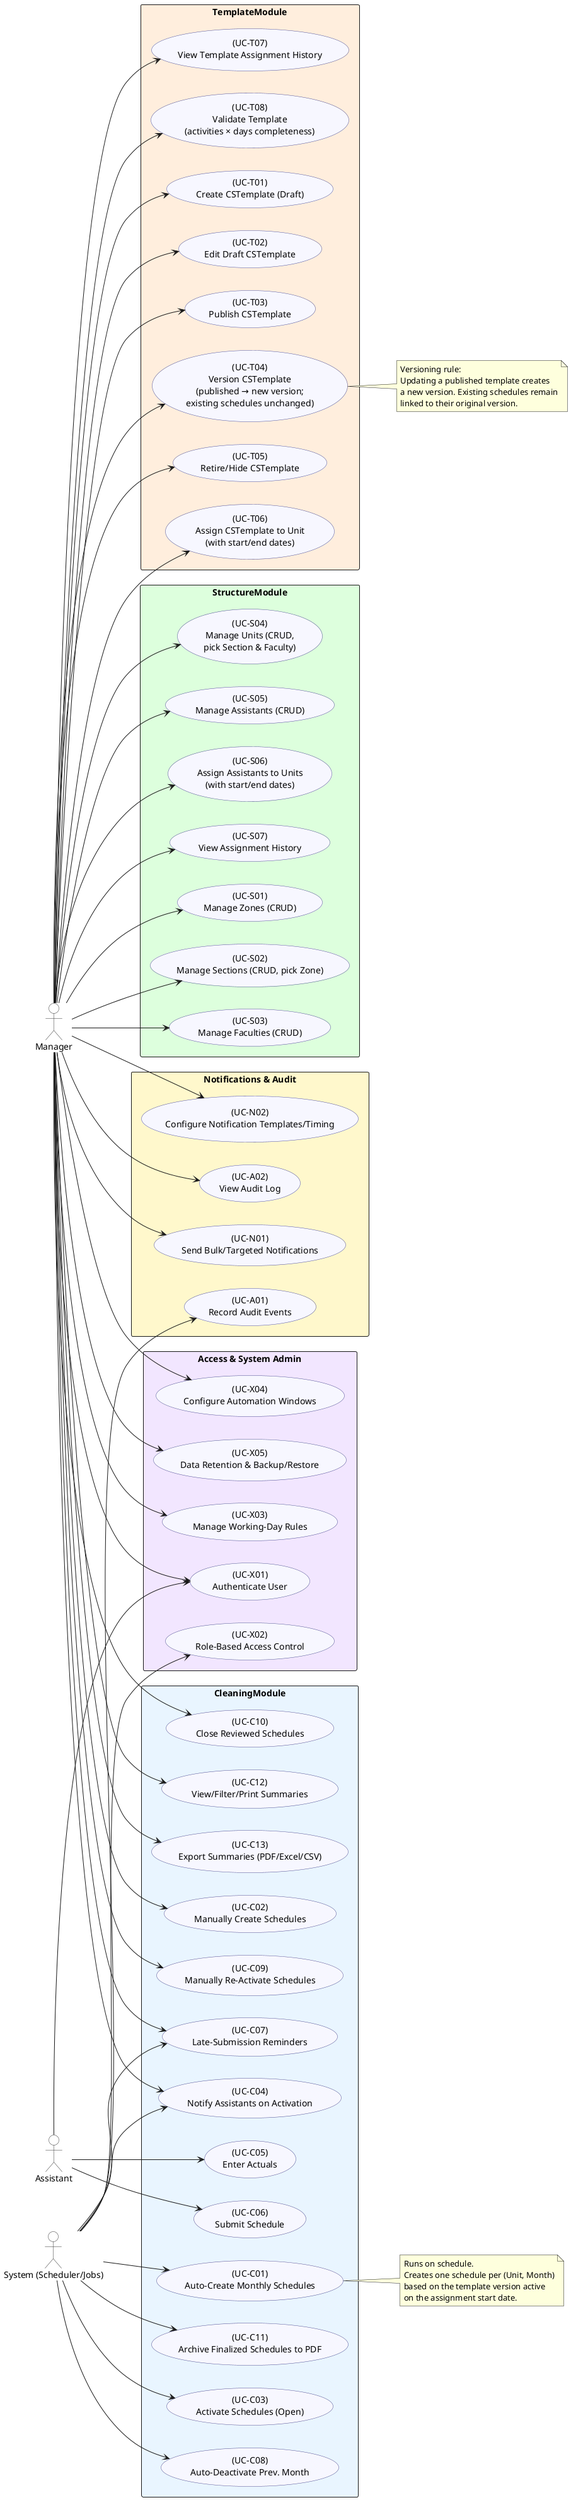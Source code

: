 
@startuml USJPInfo_UseCases
' ===============================================
' USJPInfo – Use Case Diagram (Managers, Assistants, System)
' ===============================================
left to right direction
skinparam shadowing false
skinparam packageStyle rectangle
skinparam usecase {
  BackgroundColor #f7f7ff
  BorderColor #4b4b8f
}
skinparam actor {
  BorderColor #333333
  BackgroundColor white
}

' Actors
actor Manager as MGR
actor Assistant as AST
actor "System (Scheduler/Jobs)" as SYS

' -----------------------------
' Structure Module
' -----------------------------
package "StructureModule" #DDFFDD {
  usecase "(UC-S01)\nManage Zones (CRUD)" as UC_S01
  usecase "(UC-S02)\nManage Sections (CRUD, pick Zone)" as UC_S02
  usecase "(UC-S03)\nManage Faculties (CRUD)" as UC_S03
  usecase "(UC-S04)\nManage Units (CRUD,\npick Section & Faculty)" as UC_S04
  usecase "(UC-S05)\nManage Assistants (CRUD)" as UC_S05
  usecase "(UC-S06)\nAssign Assistants to Units\n(with start/end dates)" as UC_S06
  usecase "(UC-S07)\nView Assignment History" as UC_S07
}

' Relationships (Structure)
MGR --> UC_S01
MGR --> UC_S02
MGR --> UC_S03
MGR --> UC_S04
MGR --> UC_S05
MGR --> UC_S06
MGR --> UC_S07

' -----------------------------
' Template Module (CSTemplates)
' -----------------------------
package "TemplateModule" #FFEEDD {
  usecase "(UC-T01)\nCreate CSTemplate (Draft)" as UC_T01
  usecase "(UC-T02)\nEdit Draft CSTemplate" as UC_T02
  usecase "(UC-T03)\nPublish CSTemplate" as UC_T03
  usecase "(UC-T04)\nVersion CSTemplate\n(published → new version;\nexisting schedules unchanged)" as UC_T04
  usecase "(UC-T05)\nRetire/Hide CSTemplate" as UC_T05
  usecase "(UC-T06)\nAssign CSTemplate to Unit\n(with start/end dates)" as UC_T06
  usecase "(UC-T07)\nView Template Assignment History" as UC_T07
  usecase "(UC-T08)\nValidate Template\n(activities × days completeness)" as UC_T08
}

MGR --> UC_T01
MGR --> UC_T02
MGR --> UC_T03
MGR --> UC_T04
MGR --> UC_T05
MGR --> UC_T06
MGR --> UC_T07
MGR --> UC_T08

' -----------------------------
' Cleaning Module (Schedules)
' -----------------------------
package "CleaningModule" #E9F5FF {
  usecase "(UC-C01)\nAuto-Create Monthly Schedules" as UC_C01
  usecase "(UC-C02)\nManually Create Schedules" as UC_C02
  usecase "(UC-C03)\nActivate Schedules (Open)" as UC_C03
  usecase "(UC-C04)\nNotify Assistants on Activation" as UC_C04
  usecase "(UC-C05)\nEnter Actuals" as UC_C05
  usecase "(UC-C06)\nSubmit Schedule" as UC_C06
  usecase "(UC-C07)\nLate-Submission Reminders" as UC_C07
  usecase "(UC-C08)\nAuto-Deactivate Prev. Month" as UC_C08
  usecase "(UC-C09)\nManually Re-Activate Schedules" as UC_C09
  usecase "(UC-C10)\nClose Reviewed Schedules" as UC_C10
  usecase "(UC-C11)\nArchive Finalized Schedules to PDF" as UC_C11
  usecase "(UC-C12)\nView/Filter/Print Summaries" as UC_C12
  usecase "(UC-C13)\nExport Summaries (PDF/Excel/CSV)" as UC_C13
}

' Relationships (Cleaning)
SYS --> UC_C01
MGR --> UC_C02
SYS --> UC_C03
SYS --> UC_C04
MGR --> UC_C04
AST --> UC_C05
AST --> UC_C06
SYS --> UC_C07
MGR --> UC_C07
SYS --> UC_C08
MGR --> UC_C09
MGR --> UC_C10
SYS --> UC_C11
MGR --> UC_C12
MGR --> UC_C13

' -----------------------------
' Notifications & Audit
' -----------------------------
package "Notifications & Audit" #FFF8CC {
  usecase "(UC-N01)\nSend Bulk/Targeted Notifications" as UC_N01
  usecase "(UC-N02)\nConfigure Notification Templates/Timing" as UC_N02
  usecase "(UC-A01)\nRecord Audit Events" as UC_A01
  usecase "(UC-A02)\nView Audit Log" as UC_A02
}

MGR --> UC_N01
MGR --> UC_N02
SYS --> UC_A01
MGR --> UC_A02

' -----------------------------
' Access & Admin
' -----------------------------
package "Access & System Admin" #F2E6FF {
  usecase "(UC-X01)\nAuthenticate User" as UC_X01
  usecase "(UC-X02)\nRole-Based Access Control" as UC_X02
  usecase "(UC-X03)\nManage Working-Day Rules" as UC_X03
  usecase "(UC-X04)\nConfigure Automation Windows" as UC_X04
  usecase "(UC-X05)\nData Retention & Backup/Restore" as UC_X05
}

MGR --> UC_X01
AST --> UC_X01
SYS --> UC_X02
MGR --> UC_X03
MGR --> UC_X04
MGR --> UC_X05

' Notes to emphasize automation and versioning
note right of UC_C01
Runs on schedule.
Creates one schedule per (Unit, Month)
based on the template version active
on the assignment start date.
end note

note right of UC_T04
Versioning rule:
Updating a published template creates
a new version. Existing schedules remain
linked to their original version.
end note

@enduml
